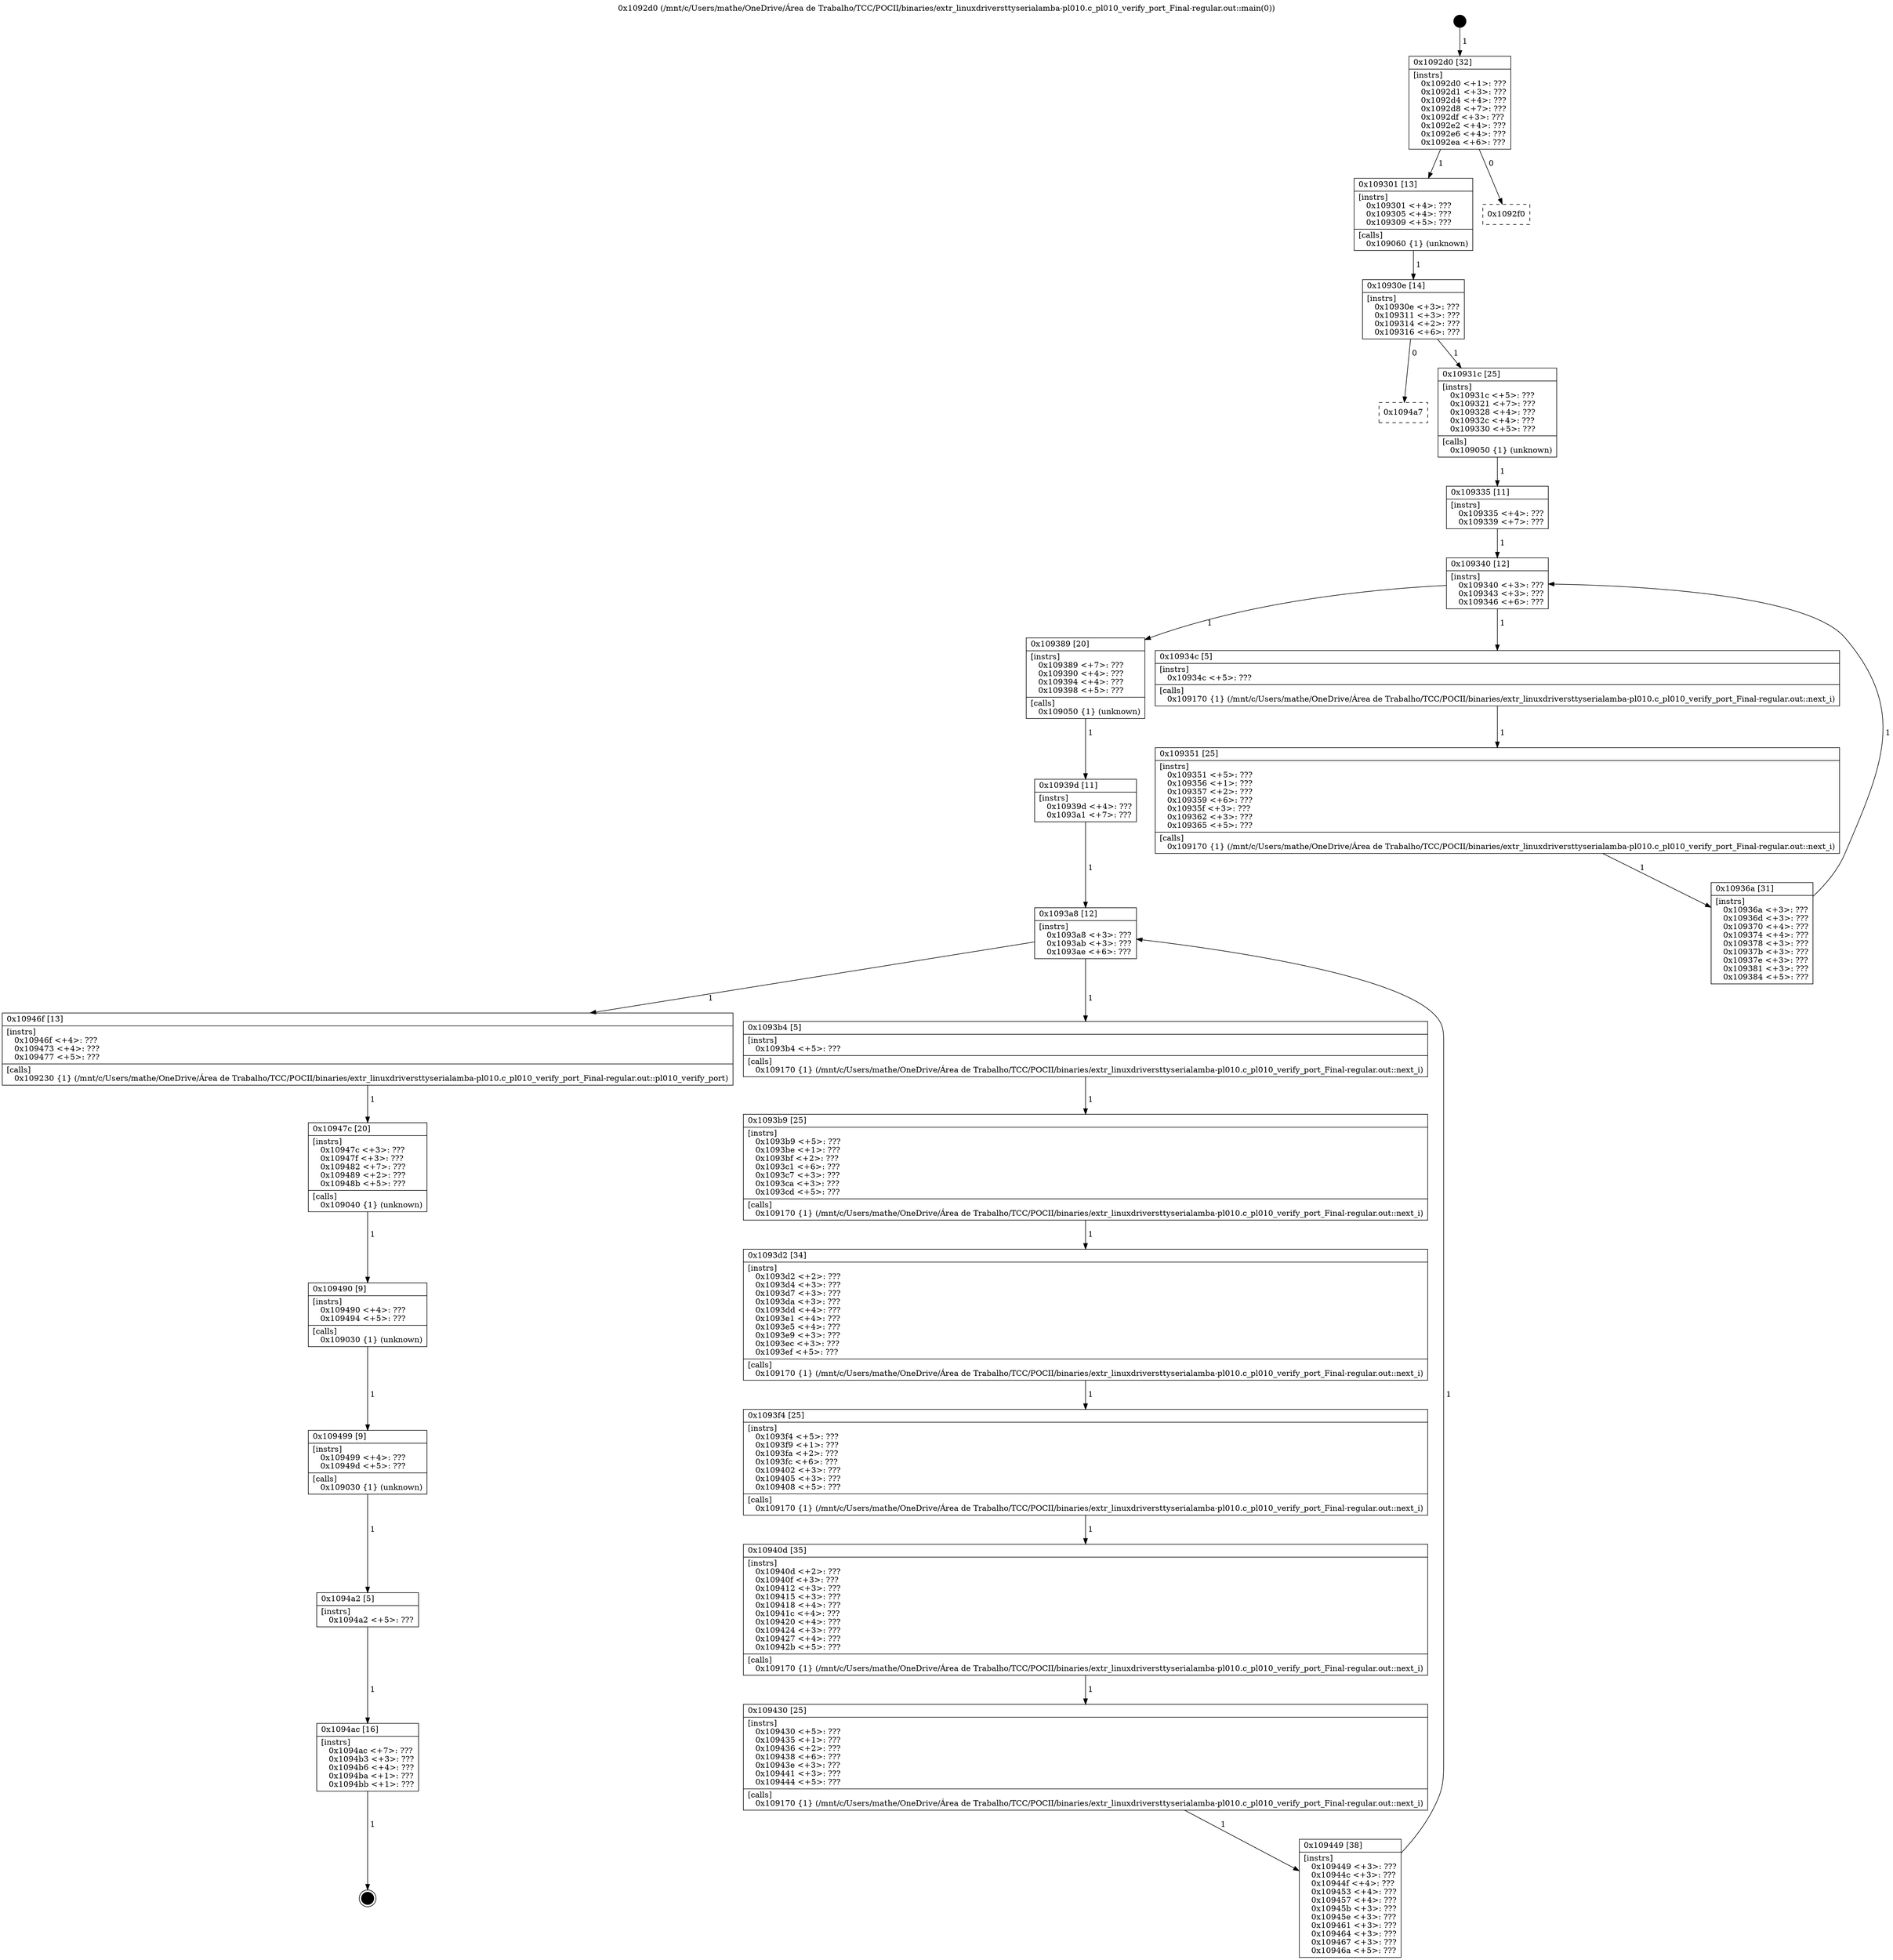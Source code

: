 digraph "0x1092d0" {
  label = "0x1092d0 (/mnt/c/Users/mathe/OneDrive/Área de Trabalho/TCC/POCII/binaries/extr_linuxdriversttyserialamba-pl010.c_pl010_verify_port_Final-regular.out::main(0))"
  labelloc = "t"
  node[shape=record]

  Entry [label="",width=0.3,height=0.3,shape=circle,fillcolor=black,style=filled]
  "0x1092d0" [label="{
     0x1092d0 [32]\l
     | [instrs]\l
     &nbsp;&nbsp;0x1092d0 \<+1\>: ???\l
     &nbsp;&nbsp;0x1092d1 \<+3\>: ???\l
     &nbsp;&nbsp;0x1092d4 \<+4\>: ???\l
     &nbsp;&nbsp;0x1092d8 \<+7\>: ???\l
     &nbsp;&nbsp;0x1092df \<+3\>: ???\l
     &nbsp;&nbsp;0x1092e2 \<+4\>: ???\l
     &nbsp;&nbsp;0x1092e6 \<+4\>: ???\l
     &nbsp;&nbsp;0x1092ea \<+6\>: ???\l
  }"]
  "0x109301" [label="{
     0x109301 [13]\l
     | [instrs]\l
     &nbsp;&nbsp;0x109301 \<+4\>: ???\l
     &nbsp;&nbsp;0x109305 \<+4\>: ???\l
     &nbsp;&nbsp;0x109309 \<+5\>: ???\l
     | [calls]\l
     &nbsp;&nbsp;0x109060 \{1\} (unknown)\l
  }"]
  "0x1092f0" [label="{
     0x1092f0\l
  }", style=dashed]
  "0x10930e" [label="{
     0x10930e [14]\l
     | [instrs]\l
     &nbsp;&nbsp;0x10930e \<+3\>: ???\l
     &nbsp;&nbsp;0x109311 \<+3\>: ???\l
     &nbsp;&nbsp;0x109314 \<+2\>: ???\l
     &nbsp;&nbsp;0x109316 \<+6\>: ???\l
  }"]
  "0x1094a7" [label="{
     0x1094a7\l
  }", style=dashed]
  "0x10931c" [label="{
     0x10931c [25]\l
     | [instrs]\l
     &nbsp;&nbsp;0x10931c \<+5\>: ???\l
     &nbsp;&nbsp;0x109321 \<+7\>: ???\l
     &nbsp;&nbsp;0x109328 \<+4\>: ???\l
     &nbsp;&nbsp;0x10932c \<+4\>: ???\l
     &nbsp;&nbsp;0x109330 \<+5\>: ???\l
     | [calls]\l
     &nbsp;&nbsp;0x109050 \{1\} (unknown)\l
  }"]
  Exit [label="",width=0.3,height=0.3,shape=circle,fillcolor=black,style=filled,peripheries=2]
  "0x109340" [label="{
     0x109340 [12]\l
     | [instrs]\l
     &nbsp;&nbsp;0x109340 \<+3\>: ???\l
     &nbsp;&nbsp;0x109343 \<+3\>: ???\l
     &nbsp;&nbsp;0x109346 \<+6\>: ???\l
  }"]
  "0x109389" [label="{
     0x109389 [20]\l
     | [instrs]\l
     &nbsp;&nbsp;0x109389 \<+7\>: ???\l
     &nbsp;&nbsp;0x109390 \<+4\>: ???\l
     &nbsp;&nbsp;0x109394 \<+4\>: ???\l
     &nbsp;&nbsp;0x109398 \<+5\>: ???\l
     | [calls]\l
     &nbsp;&nbsp;0x109050 \{1\} (unknown)\l
  }"]
  "0x10934c" [label="{
     0x10934c [5]\l
     | [instrs]\l
     &nbsp;&nbsp;0x10934c \<+5\>: ???\l
     | [calls]\l
     &nbsp;&nbsp;0x109170 \{1\} (/mnt/c/Users/mathe/OneDrive/Área de Trabalho/TCC/POCII/binaries/extr_linuxdriversttyserialamba-pl010.c_pl010_verify_port_Final-regular.out::next_i)\l
  }"]
  "0x109351" [label="{
     0x109351 [25]\l
     | [instrs]\l
     &nbsp;&nbsp;0x109351 \<+5\>: ???\l
     &nbsp;&nbsp;0x109356 \<+1\>: ???\l
     &nbsp;&nbsp;0x109357 \<+2\>: ???\l
     &nbsp;&nbsp;0x109359 \<+6\>: ???\l
     &nbsp;&nbsp;0x10935f \<+3\>: ???\l
     &nbsp;&nbsp;0x109362 \<+3\>: ???\l
     &nbsp;&nbsp;0x109365 \<+5\>: ???\l
     | [calls]\l
     &nbsp;&nbsp;0x109170 \{1\} (/mnt/c/Users/mathe/OneDrive/Área de Trabalho/TCC/POCII/binaries/extr_linuxdriversttyserialamba-pl010.c_pl010_verify_port_Final-regular.out::next_i)\l
  }"]
  "0x10936a" [label="{
     0x10936a [31]\l
     | [instrs]\l
     &nbsp;&nbsp;0x10936a \<+3\>: ???\l
     &nbsp;&nbsp;0x10936d \<+3\>: ???\l
     &nbsp;&nbsp;0x109370 \<+4\>: ???\l
     &nbsp;&nbsp;0x109374 \<+4\>: ???\l
     &nbsp;&nbsp;0x109378 \<+3\>: ???\l
     &nbsp;&nbsp;0x10937b \<+3\>: ???\l
     &nbsp;&nbsp;0x10937e \<+3\>: ???\l
     &nbsp;&nbsp;0x109381 \<+3\>: ???\l
     &nbsp;&nbsp;0x109384 \<+5\>: ???\l
  }"]
  "0x109335" [label="{
     0x109335 [11]\l
     | [instrs]\l
     &nbsp;&nbsp;0x109335 \<+4\>: ???\l
     &nbsp;&nbsp;0x109339 \<+7\>: ???\l
  }"]
  "0x1093a8" [label="{
     0x1093a8 [12]\l
     | [instrs]\l
     &nbsp;&nbsp;0x1093a8 \<+3\>: ???\l
     &nbsp;&nbsp;0x1093ab \<+3\>: ???\l
     &nbsp;&nbsp;0x1093ae \<+6\>: ???\l
  }"]
  "0x10946f" [label="{
     0x10946f [13]\l
     | [instrs]\l
     &nbsp;&nbsp;0x10946f \<+4\>: ???\l
     &nbsp;&nbsp;0x109473 \<+4\>: ???\l
     &nbsp;&nbsp;0x109477 \<+5\>: ???\l
     | [calls]\l
     &nbsp;&nbsp;0x109230 \{1\} (/mnt/c/Users/mathe/OneDrive/Área de Trabalho/TCC/POCII/binaries/extr_linuxdriversttyserialamba-pl010.c_pl010_verify_port_Final-regular.out::pl010_verify_port)\l
  }"]
  "0x1093b4" [label="{
     0x1093b4 [5]\l
     | [instrs]\l
     &nbsp;&nbsp;0x1093b4 \<+5\>: ???\l
     | [calls]\l
     &nbsp;&nbsp;0x109170 \{1\} (/mnt/c/Users/mathe/OneDrive/Área de Trabalho/TCC/POCII/binaries/extr_linuxdriversttyserialamba-pl010.c_pl010_verify_port_Final-regular.out::next_i)\l
  }"]
  "0x1093b9" [label="{
     0x1093b9 [25]\l
     | [instrs]\l
     &nbsp;&nbsp;0x1093b9 \<+5\>: ???\l
     &nbsp;&nbsp;0x1093be \<+1\>: ???\l
     &nbsp;&nbsp;0x1093bf \<+2\>: ???\l
     &nbsp;&nbsp;0x1093c1 \<+6\>: ???\l
     &nbsp;&nbsp;0x1093c7 \<+3\>: ???\l
     &nbsp;&nbsp;0x1093ca \<+3\>: ???\l
     &nbsp;&nbsp;0x1093cd \<+5\>: ???\l
     | [calls]\l
     &nbsp;&nbsp;0x109170 \{1\} (/mnt/c/Users/mathe/OneDrive/Área de Trabalho/TCC/POCII/binaries/extr_linuxdriversttyserialamba-pl010.c_pl010_verify_port_Final-regular.out::next_i)\l
  }"]
  "0x1093d2" [label="{
     0x1093d2 [34]\l
     | [instrs]\l
     &nbsp;&nbsp;0x1093d2 \<+2\>: ???\l
     &nbsp;&nbsp;0x1093d4 \<+3\>: ???\l
     &nbsp;&nbsp;0x1093d7 \<+3\>: ???\l
     &nbsp;&nbsp;0x1093da \<+3\>: ???\l
     &nbsp;&nbsp;0x1093dd \<+4\>: ???\l
     &nbsp;&nbsp;0x1093e1 \<+4\>: ???\l
     &nbsp;&nbsp;0x1093e5 \<+4\>: ???\l
     &nbsp;&nbsp;0x1093e9 \<+3\>: ???\l
     &nbsp;&nbsp;0x1093ec \<+3\>: ???\l
     &nbsp;&nbsp;0x1093ef \<+5\>: ???\l
     | [calls]\l
     &nbsp;&nbsp;0x109170 \{1\} (/mnt/c/Users/mathe/OneDrive/Área de Trabalho/TCC/POCII/binaries/extr_linuxdriversttyserialamba-pl010.c_pl010_verify_port_Final-regular.out::next_i)\l
  }"]
  "0x1093f4" [label="{
     0x1093f4 [25]\l
     | [instrs]\l
     &nbsp;&nbsp;0x1093f4 \<+5\>: ???\l
     &nbsp;&nbsp;0x1093f9 \<+1\>: ???\l
     &nbsp;&nbsp;0x1093fa \<+2\>: ???\l
     &nbsp;&nbsp;0x1093fc \<+6\>: ???\l
     &nbsp;&nbsp;0x109402 \<+3\>: ???\l
     &nbsp;&nbsp;0x109405 \<+3\>: ???\l
     &nbsp;&nbsp;0x109408 \<+5\>: ???\l
     | [calls]\l
     &nbsp;&nbsp;0x109170 \{1\} (/mnt/c/Users/mathe/OneDrive/Área de Trabalho/TCC/POCII/binaries/extr_linuxdriversttyserialamba-pl010.c_pl010_verify_port_Final-regular.out::next_i)\l
  }"]
  "0x10940d" [label="{
     0x10940d [35]\l
     | [instrs]\l
     &nbsp;&nbsp;0x10940d \<+2\>: ???\l
     &nbsp;&nbsp;0x10940f \<+3\>: ???\l
     &nbsp;&nbsp;0x109412 \<+3\>: ???\l
     &nbsp;&nbsp;0x109415 \<+3\>: ???\l
     &nbsp;&nbsp;0x109418 \<+4\>: ???\l
     &nbsp;&nbsp;0x10941c \<+4\>: ???\l
     &nbsp;&nbsp;0x109420 \<+4\>: ???\l
     &nbsp;&nbsp;0x109424 \<+3\>: ???\l
     &nbsp;&nbsp;0x109427 \<+4\>: ???\l
     &nbsp;&nbsp;0x10942b \<+5\>: ???\l
     | [calls]\l
     &nbsp;&nbsp;0x109170 \{1\} (/mnt/c/Users/mathe/OneDrive/Área de Trabalho/TCC/POCII/binaries/extr_linuxdriversttyserialamba-pl010.c_pl010_verify_port_Final-regular.out::next_i)\l
  }"]
  "0x109430" [label="{
     0x109430 [25]\l
     | [instrs]\l
     &nbsp;&nbsp;0x109430 \<+5\>: ???\l
     &nbsp;&nbsp;0x109435 \<+1\>: ???\l
     &nbsp;&nbsp;0x109436 \<+2\>: ???\l
     &nbsp;&nbsp;0x109438 \<+6\>: ???\l
     &nbsp;&nbsp;0x10943e \<+3\>: ???\l
     &nbsp;&nbsp;0x109441 \<+3\>: ???\l
     &nbsp;&nbsp;0x109444 \<+5\>: ???\l
     | [calls]\l
     &nbsp;&nbsp;0x109170 \{1\} (/mnt/c/Users/mathe/OneDrive/Área de Trabalho/TCC/POCII/binaries/extr_linuxdriversttyserialamba-pl010.c_pl010_verify_port_Final-regular.out::next_i)\l
  }"]
  "0x109449" [label="{
     0x109449 [38]\l
     | [instrs]\l
     &nbsp;&nbsp;0x109449 \<+3\>: ???\l
     &nbsp;&nbsp;0x10944c \<+3\>: ???\l
     &nbsp;&nbsp;0x10944f \<+4\>: ???\l
     &nbsp;&nbsp;0x109453 \<+4\>: ???\l
     &nbsp;&nbsp;0x109457 \<+4\>: ???\l
     &nbsp;&nbsp;0x10945b \<+3\>: ???\l
     &nbsp;&nbsp;0x10945e \<+3\>: ???\l
     &nbsp;&nbsp;0x109461 \<+3\>: ???\l
     &nbsp;&nbsp;0x109464 \<+3\>: ???\l
     &nbsp;&nbsp;0x109467 \<+3\>: ???\l
     &nbsp;&nbsp;0x10946a \<+5\>: ???\l
  }"]
  "0x10939d" [label="{
     0x10939d [11]\l
     | [instrs]\l
     &nbsp;&nbsp;0x10939d \<+4\>: ???\l
     &nbsp;&nbsp;0x1093a1 \<+7\>: ???\l
  }"]
  "0x10947c" [label="{
     0x10947c [20]\l
     | [instrs]\l
     &nbsp;&nbsp;0x10947c \<+3\>: ???\l
     &nbsp;&nbsp;0x10947f \<+3\>: ???\l
     &nbsp;&nbsp;0x109482 \<+7\>: ???\l
     &nbsp;&nbsp;0x109489 \<+2\>: ???\l
     &nbsp;&nbsp;0x10948b \<+5\>: ???\l
     | [calls]\l
     &nbsp;&nbsp;0x109040 \{1\} (unknown)\l
  }"]
  "0x109490" [label="{
     0x109490 [9]\l
     | [instrs]\l
     &nbsp;&nbsp;0x109490 \<+4\>: ???\l
     &nbsp;&nbsp;0x109494 \<+5\>: ???\l
     | [calls]\l
     &nbsp;&nbsp;0x109030 \{1\} (unknown)\l
  }"]
  "0x109499" [label="{
     0x109499 [9]\l
     | [instrs]\l
     &nbsp;&nbsp;0x109499 \<+4\>: ???\l
     &nbsp;&nbsp;0x10949d \<+5\>: ???\l
     | [calls]\l
     &nbsp;&nbsp;0x109030 \{1\} (unknown)\l
  }"]
  "0x1094a2" [label="{
     0x1094a2 [5]\l
     | [instrs]\l
     &nbsp;&nbsp;0x1094a2 \<+5\>: ???\l
  }"]
  "0x1094ac" [label="{
     0x1094ac [16]\l
     | [instrs]\l
     &nbsp;&nbsp;0x1094ac \<+7\>: ???\l
     &nbsp;&nbsp;0x1094b3 \<+3\>: ???\l
     &nbsp;&nbsp;0x1094b6 \<+4\>: ???\l
     &nbsp;&nbsp;0x1094ba \<+1\>: ???\l
     &nbsp;&nbsp;0x1094bb \<+1\>: ???\l
  }"]
  Entry -> "0x1092d0" [label=" 1"]
  "0x1092d0" -> "0x109301" [label=" 1"]
  "0x1092d0" -> "0x1092f0" [label=" 0"]
  "0x109301" -> "0x10930e" [label=" 1"]
  "0x10930e" -> "0x1094a7" [label=" 0"]
  "0x10930e" -> "0x10931c" [label=" 1"]
  "0x1094ac" -> Exit [label=" 1"]
  "0x10931c" -> "0x109335" [label=" 1"]
  "0x109340" -> "0x109389" [label=" 1"]
  "0x109340" -> "0x10934c" [label=" 1"]
  "0x10934c" -> "0x109351" [label=" 1"]
  "0x109351" -> "0x10936a" [label=" 1"]
  "0x109335" -> "0x109340" [label=" 1"]
  "0x10936a" -> "0x109340" [label=" 1"]
  "0x109389" -> "0x10939d" [label=" 1"]
  "0x1093a8" -> "0x10946f" [label=" 1"]
  "0x1093a8" -> "0x1093b4" [label=" 1"]
  "0x1093b4" -> "0x1093b9" [label=" 1"]
  "0x1093b9" -> "0x1093d2" [label=" 1"]
  "0x1093d2" -> "0x1093f4" [label=" 1"]
  "0x1093f4" -> "0x10940d" [label=" 1"]
  "0x10940d" -> "0x109430" [label=" 1"]
  "0x109430" -> "0x109449" [label=" 1"]
  "0x10939d" -> "0x1093a8" [label=" 1"]
  "0x109449" -> "0x1093a8" [label=" 1"]
  "0x10946f" -> "0x10947c" [label=" 1"]
  "0x10947c" -> "0x109490" [label=" 1"]
  "0x109490" -> "0x109499" [label=" 1"]
  "0x109499" -> "0x1094a2" [label=" 1"]
  "0x1094a2" -> "0x1094ac" [label=" 1"]
}

